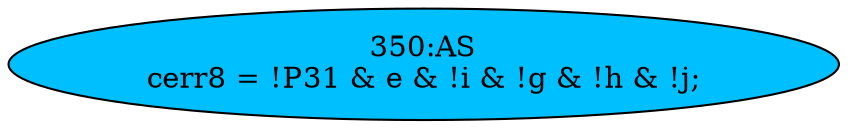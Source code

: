 strict digraph "" {
	node [label="\N"];
	"350:AS"	 [ast="<pyverilog.vparser.ast.Assign object at 0x7f14ceeea710>",
		def_var="['cerr8']",
		fillcolor=deepskyblue,
		label="350:AS
cerr8 = !P31 & e & !i & !g & !h & !j;",
		statements="[]",
		style=filled,
		typ=Assign,
		use_var="['P31', 'e', 'i', 'g', 'h', 'j']"];
}
